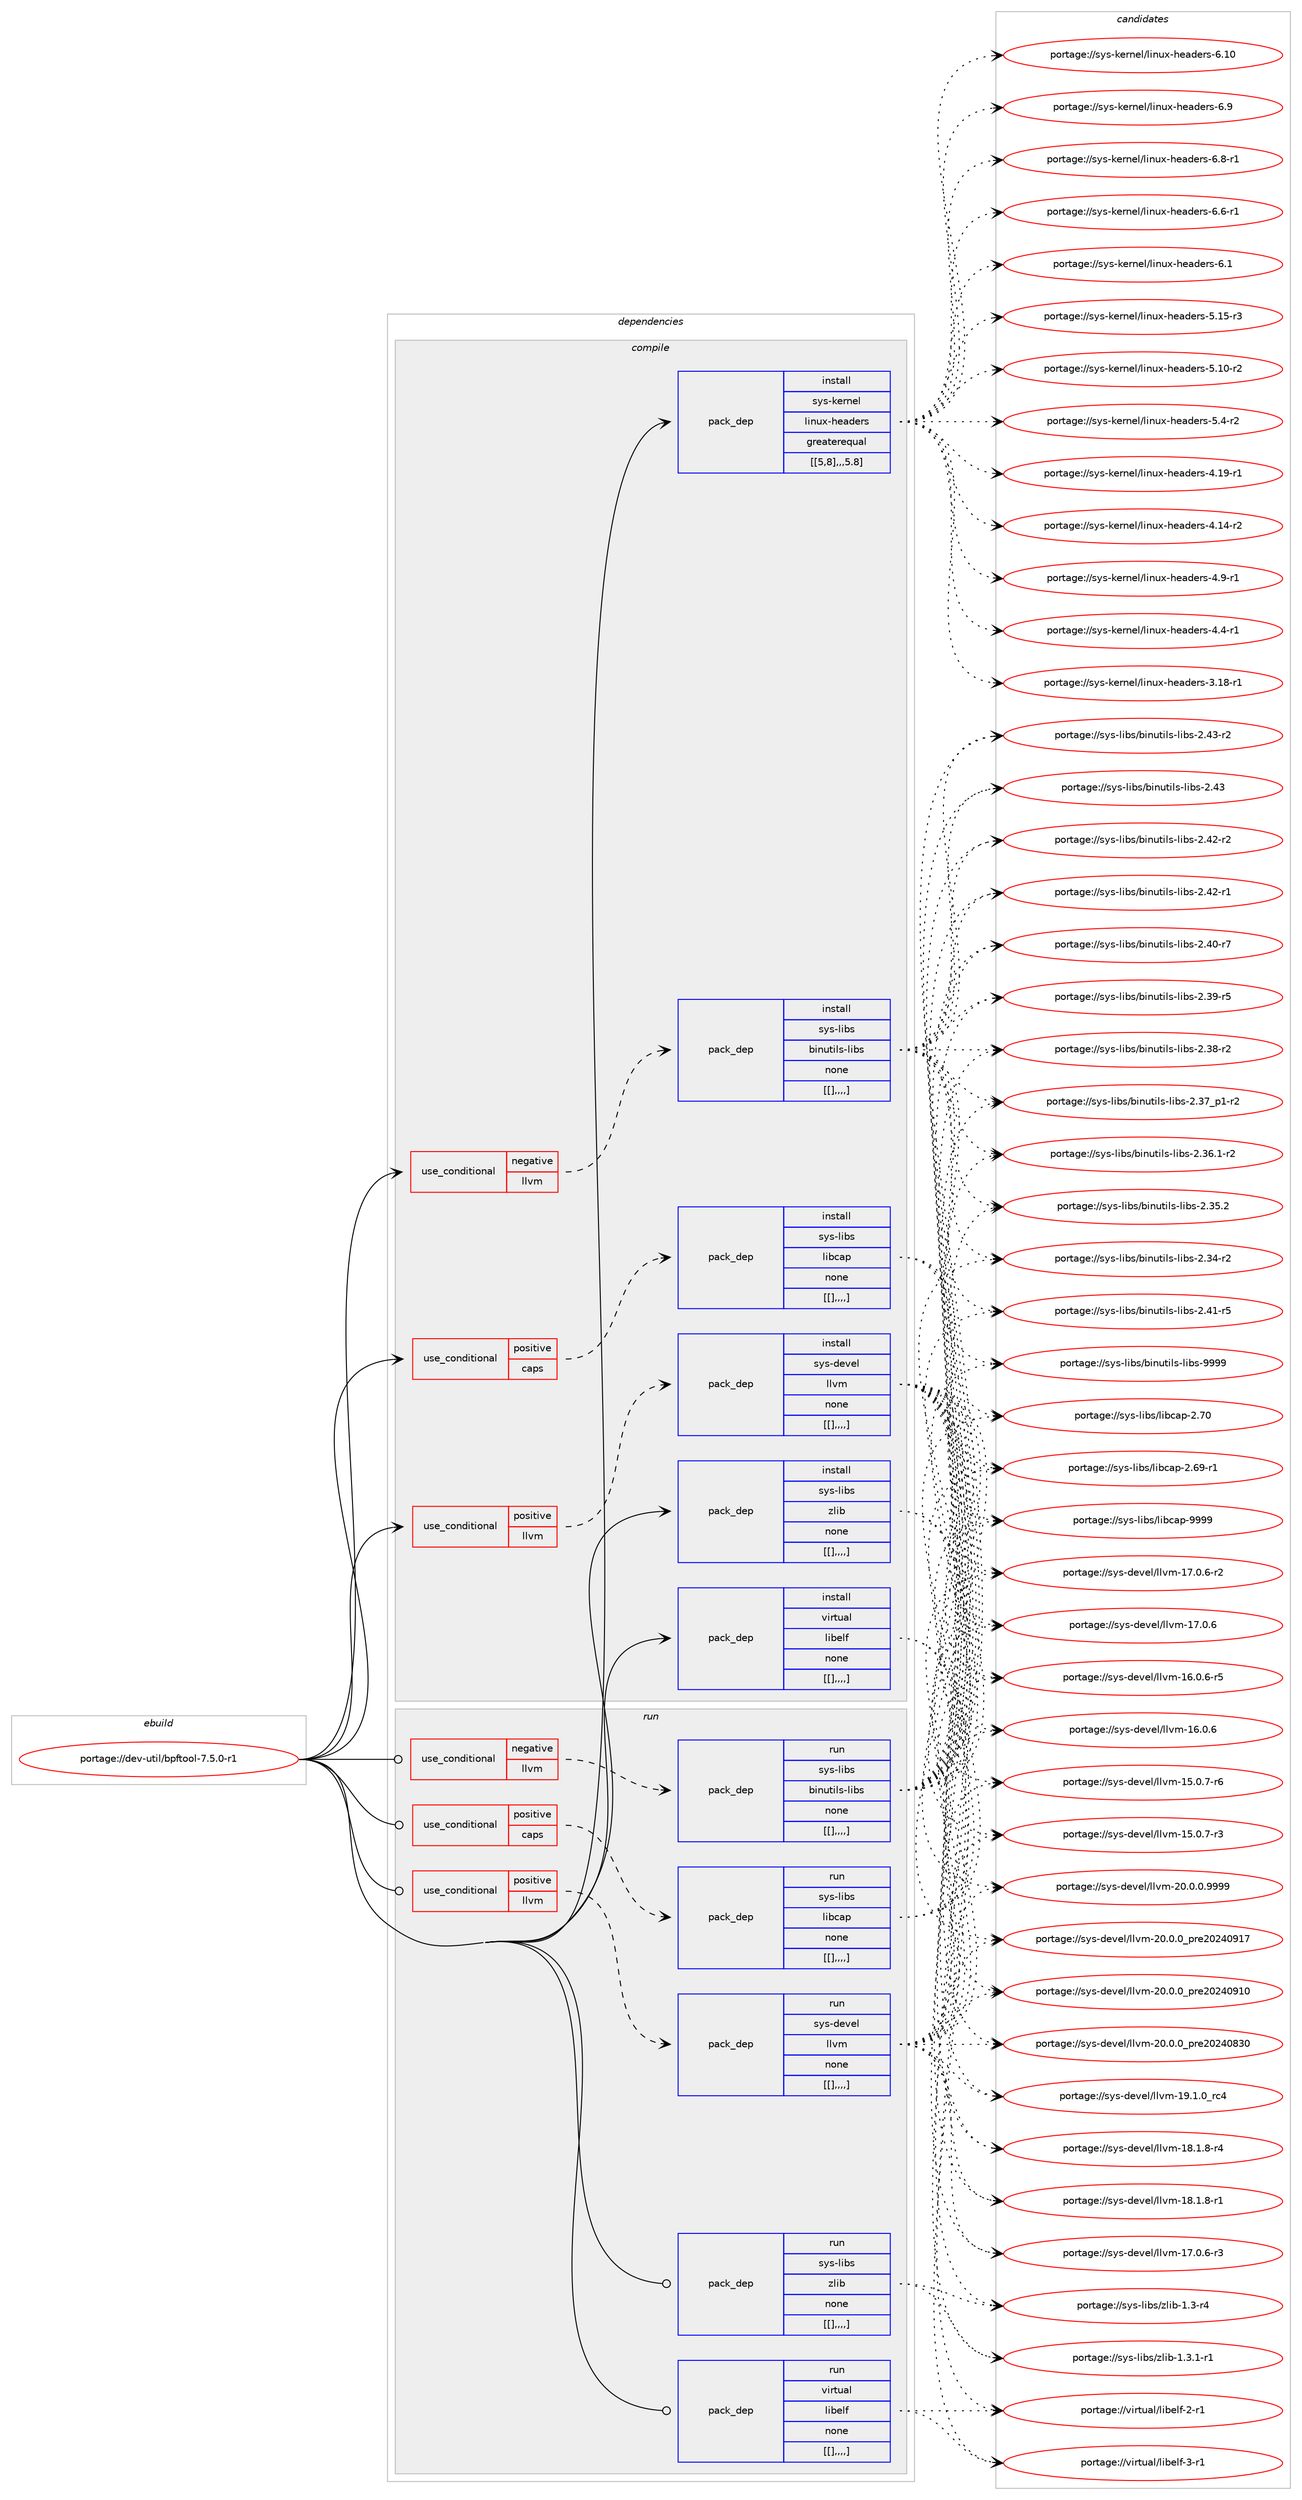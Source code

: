 digraph prolog {

# *************
# Graph options
# *************

newrank=true;
concentrate=true;
compound=true;
graph [rankdir=LR,fontname=Helvetica,fontsize=10,ranksep=1.5];#, ranksep=2.5, nodesep=0.2];
edge  [arrowhead=vee];
node  [fontname=Helvetica,fontsize=10];

# **********
# The ebuild
# **********

subgraph cluster_leftcol {
color=gray;
label=<<i>ebuild</i>>;
id [label="portage://dev-util/bpftool-7.5.0-r1", color=red, width=4, href="../dev-util/bpftool-7.5.0-r1.svg"];
}

# ****************
# The dependencies
# ****************

subgraph cluster_midcol {
color=gray;
label=<<i>dependencies</i>>;
subgraph cluster_compile {
fillcolor="#eeeeee";
style=filled;
label=<<i>compile</i>>;
subgraph cond61154 {
dependency214868 [label=<<TABLE BORDER="0" CELLBORDER="1" CELLSPACING="0" CELLPADDING="4"><TR><TD ROWSPAN="3" CELLPADDING="10">use_conditional</TD></TR><TR><TD>negative</TD></TR><TR><TD>llvm</TD></TR></TABLE>>, shape=none, color=red];
subgraph pack152321 {
dependency214869 [label=<<TABLE BORDER="0" CELLBORDER="1" CELLSPACING="0" CELLPADDING="4" WIDTH="220"><TR><TD ROWSPAN="6" CELLPADDING="30">pack_dep</TD></TR><TR><TD WIDTH="110">install</TD></TR><TR><TD>sys-libs</TD></TR><TR><TD>binutils-libs</TD></TR><TR><TD>none</TD></TR><TR><TD>[[],,,,]</TD></TR></TABLE>>, shape=none, color=blue];
}
dependency214868:e -> dependency214869:w [weight=20,style="dashed",arrowhead="vee"];
}
id:e -> dependency214868:w [weight=20,style="solid",arrowhead="vee"];
subgraph cond61155 {
dependency214870 [label=<<TABLE BORDER="0" CELLBORDER="1" CELLSPACING="0" CELLPADDING="4"><TR><TD ROWSPAN="3" CELLPADDING="10">use_conditional</TD></TR><TR><TD>positive</TD></TR><TR><TD>caps</TD></TR></TABLE>>, shape=none, color=red];
subgraph pack152322 {
dependency214871 [label=<<TABLE BORDER="0" CELLBORDER="1" CELLSPACING="0" CELLPADDING="4" WIDTH="220"><TR><TD ROWSPAN="6" CELLPADDING="30">pack_dep</TD></TR><TR><TD WIDTH="110">install</TD></TR><TR><TD>sys-libs</TD></TR><TR><TD>libcap</TD></TR><TR><TD>none</TD></TR><TR><TD>[[],,,,]</TD></TR></TABLE>>, shape=none, color=blue];
}
dependency214870:e -> dependency214871:w [weight=20,style="dashed",arrowhead="vee"];
}
id:e -> dependency214870:w [weight=20,style="solid",arrowhead="vee"];
subgraph cond61156 {
dependency214872 [label=<<TABLE BORDER="0" CELLBORDER="1" CELLSPACING="0" CELLPADDING="4"><TR><TD ROWSPAN="3" CELLPADDING="10">use_conditional</TD></TR><TR><TD>positive</TD></TR><TR><TD>llvm</TD></TR></TABLE>>, shape=none, color=red];
subgraph pack152323 {
dependency214873 [label=<<TABLE BORDER="0" CELLBORDER="1" CELLSPACING="0" CELLPADDING="4" WIDTH="220"><TR><TD ROWSPAN="6" CELLPADDING="30">pack_dep</TD></TR><TR><TD WIDTH="110">install</TD></TR><TR><TD>sys-devel</TD></TR><TR><TD>llvm</TD></TR><TR><TD>none</TD></TR><TR><TD>[[],,,,]</TD></TR></TABLE>>, shape=none, color=blue];
}
dependency214872:e -> dependency214873:w [weight=20,style="dashed",arrowhead="vee"];
}
id:e -> dependency214872:w [weight=20,style="solid",arrowhead="vee"];
subgraph pack152324 {
dependency214874 [label=<<TABLE BORDER="0" CELLBORDER="1" CELLSPACING="0" CELLPADDING="4" WIDTH="220"><TR><TD ROWSPAN="6" CELLPADDING="30">pack_dep</TD></TR><TR><TD WIDTH="110">install</TD></TR><TR><TD>sys-kernel</TD></TR><TR><TD>linux-headers</TD></TR><TR><TD>greaterequal</TD></TR><TR><TD>[[5,8],,,5.8]</TD></TR></TABLE>>, shape=none, color=blue];
}
id:e -> dependency214874:w [weight=20,style="solid",arrowhead="vee"];
subgraph pack152325 {
dependency214875 [label=<<TABLE BORDER="0" CELLBORDER="1" CELLSPACING="0" CELLPADDING="4" WIDTH="220"><TR><TD ROWSPAN="6" CELLPADDING="30">pack_dep</TD></TR><TR><TD WIDTH="110">install</TD></TR><TR><TD>sys-libs</TD></TR><TR><TD>zlib</TD></TR><TR><TD>none</TD></TR><TR><TD>[[],,,,]</TD></TR></TABLE>>, shape=none, color=blue];
}
id:e -> dependency214875:w [weight=20,style="solid",arrowhead="vee"];
subgraph pack152326 {
dependency214876 [label=<<TABLE BORDER="0" CELLBORDER="1" CELLSPACING="0" CELLPADDING="4" WIDTH="220"><TR><TD ROWSPAN="6" CELLPADDING="30">pack_dep</TD></TR><TR><TD WIDTH="110">install</TD></TR><TR><TD>virtual</TD></TR><TR><TD>libelf</TD></TR><TR><TD>none</TD></TR><TR><TD>[[],,,,]</TD></TR></TABLE>>, shape=none, color=blue];
}
id:e -> dependency214876:w [weight=20,style="solid",arrowhead="vee"];
}
subgraph cluster_compileandrun {
fillcolor="#eeeeee";
style=filled;
label=<<i>compile and run</i>>;
}
subgraph cluster_run {
fillcolor="#eeeeee";
style=filled;
label=<<i>run</i>>;
subgraph cond61157 {
dependency214877 [label=<<TABLE BORDER="0" CELLBORDER="1" CELLSPACING="0" CELLPADDING="4"><TR><TD ROWSPAN="3" CELLPADDING="10">use_conditional</TD></TR><TR><TD>negative</TD></TR><TR><TD>llvm</TD></TR></TABLE>>, shape=none, color=red];
subgraph pack152327 {
dependency214878 [label=<<TABLE BORDER="0" CELLBORDER="1" CELLSPACING="0" CELLPADDING="4" WIDTH="220"><TR><TD ROWSPAN="6" CELLPADDING="30">pack_dep</TD></TR><TR><TD WIDTH="110">run</TD></TR><TR><TD>sys-libs</TD></TR><TR><TD>binutils-libs</TD></TR><TR><TD>none</TD></TR><TR><TD>[[],,,,]</TD></TR></TABLE>>, shape=none, color=blue];
}
dependency214877:e -> dependency214878:w [weight=20,style="dashed",arrowhead="vee"];
}
id:e -> dependency214877:w [weight=20,style="solid",arrowhead="odot"];
subgraph cond61158 {
dependency214879 [label=<<TABLE BORDER="0" CELLBORDER="1" CELLSPACING="0" CELLPADDING="4"><TR><TD ROWSPAN="3" CELLPADDING="10">use_conditional</TD></TR><TR><TD>positive</TD></TR><TR><TD>caps</TD></TR></TABLE>>, shape=none, color=red];
subgraph pack152328 {
dependency214880 [label=<<TABLE BORDER="0" CELLBORDER="1" CELLSPACING="0" CELLPADDING="4" WIDTH="220"><TR><TD ROWSPAN="6" CELLPADDING="30">pack_dep</TD></TR><TR><TD WIDTH="110">run</TD></TR><TR><TD>sys-libs</TD></TR><TR><TD>libcap</TD></TR><TR><TD>none</TD></TR><TR><TD>[[],,,,]</TD></TR></TABLE>>, shape=none, color=blue];
}
dependency214879:e -> dependency214880:w [weight=20,style="dashed",arrowhead="vee"];
}
id:e -> dependency214879:w [weight=20,style="solid",arrowhead="odot"];
subgraph cond61159 {
dependency214881 [label=<<TABLE BORDER="0" CELLBORDER="1" CELLSPACING="0" CELLPADDING="4"><TR><TD ROWSPAN="3" CELLPADDING="10">use_conditional</TD></TR><TR><TD>positive</TD></TR><TR><TD>llvm</TD></TR></TABLE>>, shape=none, color=red];
subgraph pack152329 {
dependency214882 [label=<<TABLE BORDER="0" CELLBORDER="1" CELLSPACING="0" CELLPADDING="4" WIDTH="220"><TR><TD ROWSPAN="6" CELLPADDING="30">pack_dep</TD></TR><TR><TD WIDTH="110">run</TD></TR><TR><TD>sys-devel</TD></TR><TR><TD>llvm</TD></TR><TR><TD>none</TD></TR><TR><TD>[[],,,,]</TD></TR></TABLE>>, shape=none, color=blue];
}
dependency214881:e -> dependency214882:w [weight=20,style="dashed",arrowhead="vee"];
}
id:e -> dependency214881:w [weight=20,style="solid",arrowhead="odot"];
subgraph pack152330 {
dependency214883 [label=<<TABLE BORDER="0" CELLBORDER="1" CELLSPACING="0" CELLPADDING="4" WIDTH="220"><TR><TD ROWSPAN="6" CELLPADDING="30">pack_dep</TD></TR><TR><TD WIDTH="110">run</TD></TR><TR><TD>sys-libs</TD></TR><TR><TD>zlib</TD></TR><TR><TD>none</TD></TR><TR><TD>[[],,,,]</TD></TR></TABLE>>, shape=none, color=blue];
}
id:e -> dependency214883:w [weight=20,style="solid",arrowhead="odot"];
subgraph pack152331 {
dependency214884 [label=<<TABLE BORDER="0" CELLBORDER="1" CELLSPACING="0" CELLPADDING="4" WIDTH="220"><TR><TD ROWSPAN="6" CELLPADDING="30">pack_dep</TD></TR><TR><TD WIDTH="110">run</TD></TR><TR><TD>virtual</TD></TR><TR><TD>libelf</TD></TR><TR><TD>none</TD></TR><TR><TD>[[],,,,]</TD></TR></TABLE>>, shape=none, color=blue];
}
id:e -> dependency214884:w [weight=20,style="solid",arrowhead="odot"];
}
}

# **************
# The candidates
# **************

subgraph cluster_choices {
rank=same;
color=gray;
label=<<i>candidates</i>>;

subgraph choice152321 {
color=black;
nodesep=1;
choice1151211154510810598115479810511011711610510811545108105981154557575757 [label="portage://sys-libs/binutils-libs-9999", color=red, width=4,href="../sys-libs/binutils-libs-9999.svg"];
choice11512111545108105981154798105110117116105108115451081059811545504652514511450 [label="portage://sys-libs/binutils-libs-2.43-r2", color=red, width=4,href="../sys-libs/binutils-libs-2.43-r2.svg"];
choice1151211154510810598115479810511011711610510811545108105981154550465251 [label="portage://sys-libs/binutils-libs-2.43", color=red, width=4,href="../sys-libs/binutils-libs-2.43.svg"];
choice11512111545108105981154798105110117116105108115451081059811545504652504511450 [label="portage://sys-libs/binutils-libs-2.42-r2", color=red, width=4,href="../sys-libs/binutils-libs-2.42-r2.svg"];
choice11512111545108105981154798105110117116105108115451081059811545504652504511449 [label="portage://sys-libs/binutils-libs-2.42-r1", color=red, width=4,href="../sys-libs/binutils-libs-2.42-r1.svg"];
choice11512111545108105981154798105110117116105108115451081059811545504652494511453 [label="portage://sys-libs/binutils-libs-2.41-r5", color=red, width=4,href="../sys-libs/binutils-libs-2.41-r5.svg"];
choice11512111545108105981154798105110117116105108115451081059811545504652484511455 [label="portage://sys-libs/binutils-libs-2.40-r7", color=red, width=4,href="../sys-libs/binutils-libs-2.40-r7.svg"];
choice11512111545108105981154798105110117116105108115451081059811545504651574511453 [label="portage://sys-libs/binutils-libs-2.39-r5", color=red, width=4,href="../sys-libs/binutils-libs-2.39-r5.svg"];
choice11512111545108105981154798105110117116105108115451081059811545504651564511450 [label="portage://sys-libs/binutils-libs-2.38-r2", color=red, width=4,href="../sys-libs/binutils-libs-2.38-r2.svg"];
choice115121115451081059811547981051101171161051081154510810598115455046515595112494511450 [label="portage://sys-libs/binutils-libs-2.37_p1-r2", color=red, width=4,href="../sys-libs/binutils-libs-2.37_p1-r2.svg"];
choice115121115451081059811547981051101171161051081154510810598115455046515446494511450 [label="portage://sys-libs/binutils-libs-2.36.1-r2", color=red, width=4,href="../sys-libs/binutils-libs-2.36.1-r2.svg"];
choice11512111545108105981154798105110117116105108115451081059811545504651534650 [label="portage://sys-libs/binutils-libs-2.35.2", color=red, width=4,href="../sys-libs/binutils-libs-2.35.2.svg"];
choice11512111545108105981154798105110117116105108115451081059811545504651524511450 [label="portage://sys-libs/binutils-libs-2.34-r2", color=red, width=4,href="../sys-libs/binutils-libs-2.34-r2.svg"];
dependency214869:e -> choice1151211154510810598115479810511011711610510811545108105981154557575757:w [style=dotted,weight="100"];
dependency214869:e -> choice11512111545108105981154798105110117116105108115451081059811545504652514511450:w [style=dotted,weight="100"];
dependency214869:e -> choice1151211154510810598115479810511011711610510811545108105981154550465251:w [style=dotted,weight="100"];
dependency214869:e -> choice11512111545108105981154798105110117116105108115451081059811545504652504511450:w [style=dotted,weight="100"];
dependency214869:e -> choice11512111545108105981154798105110117116105108115451081059811545504652504511449:w [style=dotted,weight="100"];
dependency214869:e -> choice11512111545108105981154798105110117116105108115451081059811545504652494511453:w [style=dotted,weight="100"];
dependency214869:e -> choice11512111545108105981154798105110117116105108115451081059811545504652484511455:w [style=dotted,weight="100"];
dependency214869:e -> choice11512111545108105981154798105110117116105108115451081059811545504651574511453:w [style=dotted,weight="100"];
dependency214869:e -> choice11512111545108105981154798105110117116105108115451081059811545504651564511450:w [style=dotted,weight="100"];
dependency214869:e -> choice115121115451081059811547981051101171161051081154510810598115455046515595112494511450:w [style=dotted,weight="100"];
dependency214869:e -> choice115121115451081059811547981051101171161051081154510810598115455046515446494511450:w [style=dotted,weight="100"];
dependency214869:e -> choice11512111545108105981154798105110117116105108115451081059811545504651534650:w [style=dotted,weight="100"];
dependency214869:e -> choice11512111545108105981154798105110117116105108115451081059811545504651524511450:w [style=dotted,weight="100"];
}
subgraph choice152322 {
color=black;
nodesep=1;
choice1151211154510810598115471081059899971124557575757 [label="portage://sys-libs/libcap-9999", color=red, width=4,href="../sys-libs/libcap-9999.svg"];
choice1151211154510810598115471081059899971124550465548 [label="portage://sys-libs/libcap-2.70", color=red, width=4,href="../sys-libs/libcap-2.70.svg"];
choice11512111545108105981154710810598999711245504654574511449 [label="portage://sys-libs/libcap-2.69-r1", color=red, width=4,href="../sys-libs/libcap-2.69-r1.svg"];
dependency214871:e -> choice1151211154510810598115471081059899971124557575757:w [style=dotted,weight="100"];
dependency214871:e -> choice1151211154510810598115471081059899971124550465548:w [style=dotted,weight="100"];
dependency214871:e -> choice11512111545108105981154710810598999711245504654574511449:w [style=dotted,weight="100"];
}
subgraph choice152323 {
color=black;
nodesep=1;
choice1151211154510010111810110847108108118109455048464846484657575757 [label="portage://sys-devel/llvm-20.0.0.9999", color=red, width=4,href="../sys-devel/llvm-20.0.0.9999.svg"];
choice115121115451001011181011084710810811810945504846484648951121141015048505248574955 [label="portage://sys-devel/llvm-20.0.0_pre20240917", color=red, width=4,href="../sys-devel/llvm-20.0.0_pre20240917.svg"];
choice115121115451001011181011084710810811810945504846484648951121141015048505248574948 [label="portage://sys-devel/llvm-20.0.0_pre20240910", color=red, width=4,href="../sys-devel/llvm-20.0.0_pre20240910.svg"];
choice115121115451001011181011084710810811810945504846484648951121141015048505248565148 [label="portage://sys-devel/llvm-20.0.0_pre20240830", color=red, width=4,href="../sys-devel/llvm-20.0.0_pre20240830.svg"];
choice115121115451001011181011084710810811810945495746494648951149952 [label="portage://sys-devel/llvm-19.1.0_rc4", color=red, width=4,href="../sys-devel/llvm-19.1.0_rc4.svg"];
choice1151211154510010111810110847108108118109454956464946564511452 [label="portage://sys-devel/llvm-18.1.8-r4", color=red, width=4,href="../sys-devel/llvm-18.1.8-r4.svg"];
choice1151211154510010111810110847108108118109454956464946564511449 [label="portage://sys-devel/llvm-18.1.8-r1", color=red, width=4,href="../sys-devel/llvm-18.1.8-r1.svg"];
choice1151211154510010111810110847108108118109454955464846544511451 [label="portage://sys-devel/llvm-17.0.6-r3", color=red, width=4,href="../sys-devel/llvm-17.0.6-r3.svg"];
choice1151211154510010111810110847108108118109454955464846544511450 [label="portage://sys-devel/llvm-17.0.6-r2", color=red, width=4,href="../sys-devel/llvm-17.0.6-r2.svg"];
choice115121115451001011181011084710810811810945495546484654 [label="portage://sys-devel/llvm-17.0.6", color=red, width=4,href="../sys-devel/llvm-17.0.6.svg"];
choice1151211154510010111810110847108108118109454954464846544511453 [label="portage://sys-devel/llvm-16.0.6-r5", color=red, width=4,href="../sys-devel/llvm-16.0.6-r5.svg"];
choice115121115451001011181011084710810811810945495446484654 [label="portage://sys-devel/llvm-16.0.6", color=red, width=4,href="../sys-devel/llvm-16.0.6.svg"];
choice1151211154510010111810110847108108118109454953464846554511454 [label="portage://sys-devel/llvm-15.0.7-r6", color=red, width=4,href="../sys-devel/llvm-15.0.7-r6.svg"];
choice1151211154510010111810110847108108118109454953464846554511451 [label="portage://sys-devel/llvm-15.0.7-r3", color=red, width=4,href="../sys-devel/llvm-15.0.7-r3.svg"];
dependency214873:e -> choice1151211154510010111810110847108108118109455048464846484657575757:w [style=dotted,weight="100"];
dependency214873:e -> choice115121115451001011181011084710810811810945504846484648951121141015048505248574955:w [style=dotted,weight="100"];
dependency214873:e -> choice115121115451001011181011084710810811810945504846484648951121141015048505248574948:w [style=dotted,weight="100"];
dependency214873:e -> choice115121115451001011181011084710810811810945504846484648951121141015048505248565148:w [style=dotted,weight="100"];
dependency214873:e -> choice115121115451001011181011084710810811810945495746494648951149952:w [style=dotted,weight="100"];
dependency214873:e -> choice1151211154510010111810110847108108118109454956464946564511452:w [style=dotted,weight="100"];
dependency214873:e -> choice1151211154510010111810110847108108118109454956464946564511449:w [style=dotted,weight="100"];
dependency214873:e -> choice1151211154510010111810110847108108118109454955464846544511451:w [style=dotted,weight="100"];
dependency214873:e -> choice1151211154510010111810110847108108118109454955464846544511450:w [style=dotted,weight="100"];
dependency214873:e -> choice115121115451001011181011084710810811810945495546484654:w [style=dotted,weight="100"];
dependency214873:e -> choice1151211154510010111810110847108108118109454954464846544511453:w [style=dotted,weight="100"];
dependency214873:e -> choice115121115451001011181011084710810811810945495446484654:w [style=dotted,weight="100"];
dependency214873:e -> choice1151211154510010111810110847108108118109454953464846554511454:w [style=dotted,weight="100"];
dependency214873:e -> choice1151211154510010111810110847108108118109454953464846554511451:w [style=dotted,weight="100"];
}
subgraph choice152324 {
color=black;
nodesep=1;
choice115121115451071011141101011084710810511011712045104101971001011141154554464948 [label="portage://sys-kernel/linux-headers-6.10", color=red, width=4,href="../sys-kernel/linux-headers-6.10.svg"];
choice1151211154510710111411010110847108105110117120451041019710010111411545544657 [label="portage://sys-kernel/linux-headers-6.9", color=red, width=4,href="../sys-kernel/linux-headers-6.9.svg"];
choice11512111545107101114110101108471081051101171204510410197100101114115455446564511449 [label="portage://sys-kernel/linux-headers-6.8-r1", color=red, width=4,href="../sys-kernel/linux-headers-6.8-r1.svg"];
choice11512111545107101114110101108471081051101171204510410197100101114115455446544511449 [label="portage://sys-kernel/linux-headers-6.6-r1", color=red, width=4,href="../sys-kernel/linux-headers-6.6-r1.svg"];
choice1151211154510710111411010110847108105110117120451041019710010111411545544649 [label="portage://sys-kernel/linux-headers-6.1", color=red, width=4,href="../sys-kernel/linux-headers-6.1.svg"];
choice1151211154510710111411010110847108105110117120451041019710010111411545534649534511451 [label="portage://sys-kernel/linux-headers-5.15-r3", color=red, width=4,href="../sys-kernel/linux-headers-5.15-r3.svg"];
choice1151211154510710111411010110847108105110117120451041019710010111411545534649484511450 [label="portage://sys-kernel/linux-headers-5.10-r2", color=red, width=4,href="../sys-kernel/linux-headers-5.10-r2.svg"];
choice11512111545107101114110101108471081051101171204510410197100101114115455346524511450 [label="portage://sys-kernel/linux-headers-5.4-r2", color=red, width=4,href="../sys-kernel/linux-headers-5.4-r2.svg"];
choice1151211154510710111411010110847108105110117120451041019710010111411545524649574511449 [label="portage://sys-kernel/linux-headers-4.19-r1", color=red, width=4,href="../sys-kernel/linux-headers-4.19-r1.svg"];
choice1151211154510710111411010110847108105110117120451041019710010111411545524649524511450 [label="portage://sys-kernel/linux-headers-4.14-r2", color=red, width=4,href="../sys-kernel/linux-headers-4.14-r2.svg"];
choice11512111545107101114110101108471081051101171204510410197100101114115455246574511449 [label="portage://sys-kernel/linux-headers-4.9-r1", color=red, width=4,href="../sys-kernel/linux-headers-4.9-r1.svg"];
choice11512111545107101114110101108471081051101171204510410197100101114115455246524511449 [label="portage://sys-kernel/linux-headers-4.4-r1", color=red, width=4,href="../sys-kernel/linux-headers-4.4-r1.svg"];
choice1151211154510710111411010110847108105110117120451041019710010111411545514649564511449 [label="portage://sys-kernel/linux-headers-3.18-r1", color=red, width=4,href="../sys-kernel/linux-headers-3.18-r1.svg"];
dependency214874:e -> choice115121115451071011141101011084710810511011712045104101971001011141154554464948:w [style=dotted,weight="100"];
dependency214874:e -> choice1151211154510710111411010110847108105110117120451041019710010111411545544657:w [style=dotted,weight="100"];
dependency214874:e -> choice11512111545107101114110101108471081051101171204510410197100101114115455446564511449:w [style=dotted,weight="100"];
dependency214874:e -> choice11512111545107101114110101108471081051101171204510410197100101114115455446544511449:w [style=dotted,weight="100"];
dependency214874:e -> choice1151211154510710111411010110847108105110117120451041019710010111411545544649:w [style=dotted,weight="100"];
dependency214874:e -> choice1151211154510710111411010110847108105110117120451041019710010111411545534649534511451:w [style=dotted,weight="100"];
dependency214874:e -> choice1151211154510710111411010110847108105110117120451041019710010111411545534649484511450:w [style=dotted,weight="100"];
dependency214874:e -> choice11512111545107101114110101108471081051101171204510410197100101114115455346524511450:w [style=dotted,weight="100"];
dependency214874:e -> choice1151211154510710111411010110847108105110117120451041019710010111411545524649574511449:w [style=dotted,weight="100"];
dependency214874:e -> choice1151211154510710111411010110847108105110117120451041019710010111411545524649524511450:w [style=dotted,weight="100"];
dependency214874:e -> choice11512111545107101114110101108471081051101171204510410197100101114115455246574511449:w [style=dotted,weight="100"];
dependency214874:e -> choice11512111545107101114110101108471081051101171204510410197100101114115455246524511449:w [style=dotted,weight="100"];
dependency214874:e -> choice1151211154510710111411010110847108105110117120451041019710010111411545514649564511449:w [style=dotted,weight="100"];
}
subgraph choice152325 {
color=black;
nodesep=1;
choice115121115451081059811547122108105984549465146494511449 [label="portage://sys-libs/zlib-1.3.1-r1", color=red, width=4,href="../sys-libs/zlib-1.3.1-r1.svg"];
choice11512111545108105981154712210810598454946514511452 [label="portage://sys-libs/zlib-1.3-r4", color=red, width=4,href="../sys-libs/zlib-1.3-r4.svg"];
dependency214875:e -> choice115121115451081059811547122108105984549465146494511449:w [style=dotted,weight="100"];
dependency214875:e -> choice11512111545108105981154712210810598454946514511452:w [style=dotted,weight="100"];
}
subgraph choice152326 {
color=black;
nodesep=1;
choice11810511411611797108471081059810110810245514511449 [label="portage://virtual/libelf-3-r1", color=red, width=4,href="../virtual/libelf-3-r1.svg"];
choice11810511411611797108471081059810110810245504511449 [label="portage://virtual/libelf-2-r1", color=red, width=4,href="../virtual/libelf-2-r1.svg"];
dependency214876:e -> choice11810511411611797108471081059810110810245514511449:w [style=dotted,weight="100"];
dependency214876:e -> choice11810511411611797108471081059810110810245504511449:w [style=dotted,weight="100"];
}
subgraph choice152327 {
color=black;
nodesep=1;
choice1151211154510810598115479810511011711610510811545108105981154557575757 [label="portage://sys-libs/binutils-libs-9999", color=red, width=4,href="../sys-libs/binutils-libs-9999.svg"];
choice11512111545108105981154798105110117116105108115451081059811545504652514511450 [label="portage://sys-libs/binutils-libs-2.43-r2", color=red, width=4,href="../sys-libs/binutils-libs-2.43-r2.svg"];
choice1151211154510810598115479810511011711610510811545108105981154550465251 [label="portage://sys-libs/binutils-libs-2.43", color=red, width=4,href="../sys-libs/binutils-libs-2.43.svg"];
choice11512111545108105981154798105110117116105108115451081059811545504652504511450 [label="portage://sys-libs/binutils-libs-2.42-r2", color=red, width=4,href="../sys-libs/binutils-libs-2.42-r2.svg"];
choice11512111545108105981154798105110117116105108115451081059811545504652504511449 [label="portage://sys-libs/binutils-libs-2.42-r1", color=red, width=4,href="../sys-libs/binutils-libs-2.42-r1.svg"];
choice11512111545108105981154798105110117116105108115451081059811545504652494511453 [label="portage://sys-libs/binutils-libs-2.41-r5", color=red, width=4,href="../sys-libs/binutils-libs-2.41-r5.svg"];
choice11512111545108105981154798105110117116105108115451081059811545504652484511455 [label="portage://sys-libs/binutils-libs-2.40-r7", color=red, width=4,href="../sys-libs/binutils-libs-2.40-r7.svg"];
choice11512111545108105981154798105110117116105108115451081059811545504651574511453 [label="portage://sys-libs/binutils-libs-2.39-r5", color=red, width=4,href="../sys-libs/binutils-libs-2.39-r5.svg"];
choice11512111545108105981154798105110117116105108115451081059811545504651564511450 [label="portage://sys-libs/binutils-libs-2.38-r2", color=red, width=4,href="../sys-libs/binutils-libs-2.38-r2.svg"];
choice115121115451081059811547981051101171161051081154510810598115455046515595112494511450 [label="portage://sys-libs/binutils-libs-2.37_p1-r2", color=red, width=4,href="../sys-libs/binutils-libs-2.37_p1-r2.svg"];
choice115121115451081059811547981051101171161051081154510810598115455046515446494511450 [label="portage://sys-libs/binutils-libs-2.36.1-r2", color=red, width=4,href="../sys-libs/binutils-libs-2.36.1-r2.svg"];
choice11512111545108105981154798105110117116105108115451081059811545504651534650 [label="portage://sys-libs/binutils-libs-2.35.2", color=red, width=4,href="../sys-libs/binutils-libs-2.35.2.svg"];
choice11512111545108105981154798105110117116105108115451081059811545504651524511450 [label="portage://sys-libs/binutils-libs-2.34-r2", color=red, width=4,href="../sys-libs/binutils-libs-2.34-r2.svg"];
dependency214878:e -> choice1151211154510810598115479810511011711610510811545108105981154557575757:w [style=dotted,weight="100"];
dependency214878:e -> choice11512111545108105981154798105110117116105108115451081059811545504652514511450:w [style=dotted,weight="100"];
dependency214878:e -> choice1151211154510810598115479810511011711610510811545108105981154550465251:w [style=dotted,weight="100"];
dependency214878:e -> choice11512111545108105981154798105110117116105108115451081059811545504652504511450:w [style=dotted,weight="100"];
dependency214878:e -> choice11512111545108105981154798105110117116105108115451081059811545504652504511449:w [style=dotted,weight="100"];
dependency214878:e -> choice11512111545108105981154798105110117116105108115451081059811545504652494511453:w [style=dotted,weight="100"];
dependency214878:e -> choice11512111545108105981154798105110117116105108115451081059811545504652484511455:w [style=dotted,weight="100"];
dependency214878:e -> choice11512111545108105981154798105110117116105108115451081059811545504651574511453:w [style=dotted,weight="100"];
dependency214878:e -> choice11512111545108105981154798105110117116105108115451081059811545504651564511450:w [style=dotted,weight="100"];
dependency214878:e -> choice115121115451081059811547981051101171161051081154510810598115455046515595112494511450:w [style=dotted,weight="100"];
dependency214878:e -> choice115121115451081059811547981051101171161051081154510810598115455046515446494511450:w [style=dotted,weight="100"];
dependency214878:e -> choice11512111545108105981154798105110117116105108115451081059811545504651534650:w [style=dotted,weight="100"];
dependency214878:e -> choice11512111545108105981154798105110117116105108115451081059811545504651524511450:w [style=dotted,weight="100"];
}
subgraph choice152328 {
color=black;
nodesep=1;
choice1151211154510810598115471081059899971124557575757 [label="portage://sys-libs/libcap-9999", color=red, width=4,href="../sys-libs/libcap-9999.svg"];
choice1151211154510810598115471081059899971124550465548 [label="portage://sys-libs/libcap-2.70", color=red, width=4,href="../sys-libs/libcap-2.70.svg"];
choice11512111545108105981154710810598999711245504654574511449 [label="portage://sys-libs/libcap-2.69-r1", color=red, width=4,href="../sys-libs/libcap-2.69-r1.svg"];
dependency214880:e -> choice1151211154510810598115471081059899971124557575757:w [style=dotted,weight="100"];
dependency214880:e -> choice1151211154510810598115471081059899971124550465548:w [style=dotted,weight="100"];
dependency214880:e -> choice11512111545108105981154710810598999711245504654574511449:w [style=dotted,weight="100"];
}
subgraph choice152329 {
color=black;
nodesep=1;
choice1151211154510010111810110847108108118109455048464846484657575757 [label="portage://sys-devel/llvm-20.0.0.9999", color=red, width=4,href="../sys-devel/llvm-20.0.0.9999.svg"];
choice115121115451001011181011084710810811810945504846484648951121141015048505248574955 [label="portage://sys-devel/llvm-20.0.0_pre20240917", color=red, width=4,href="../sys-devel/llvm-20.0.0_pre20240917.svg"];
choice115121115451001011181011084710810811810945504846484648951121141015048505248574948 [label="portage://sys-devel/llvm-20.0.0_pre20240910", color=red, width=4,href="../sys-devel/llvm-20.0.0_pre20240910.svg"];
choice115121115451001011181011084710810811810945504846484648951121141015048505248565148 [label="portage://sys-devel/llvm-20.0.0_pre20240830", color=red, width=4,href="../sys-devel/llvm-20.0.0_pre20240830.svg"];
choice115121115451001011181011084710810811810945495746494648951149952 [label="portage://sys-devel/llvm-19.1.0_rc4", color=red, width=4,href="../sys-devel/llvm-19.1.0_rc4.svg"];
choice1151211154510010111810110847108108118109454956464946564511452 [label="portage://sys-devel/llvm-18.1.8-r4", color=red, width=4,href="../sys-devel/llvm-18.1.8-r4.svg"];
choice1151211154510010111810110847108108118109454956464946564511449 [label="portage://sys-devel/llvm-18.1.8-r1", color=red, width=4,href="../sys-devel/llvm-18.1.8-r1.svg"];
choice1151211154510010111810110847108108118109454955464846544511451 [label="portage://sys-devel/llvm-17.0.6-r3", color=red, width=4,href="../sys-devel/llvm-17.0.6-r3.svg"];
choice1151211154510010111810110847108108118109454955464846544511450 [label="portage://sys-devel/llvm-17.0.6-r2", color=red, width=4,href="../sys-devel/llvm-17.0.6-r2.svg"];
choice115121115451001011181011084710810811810945495546484654 [label="portage://sys-devel/llvm-17.0.6", color=red, width=4,href="../sys-devel/llvm-17.0.6.svg"];
choice1151211154510010111810110847108108118109454954464846544511453 [label="portage://sys-devel/llvm-16.0.6-r5", color=red, width=4,href="../sys-devel/llvm-16.0.6-r5.svg"];
choice115121115451001011181011084710810811810945495446484654 [label="portage://sys-devel/llvm-16.0.6", color=red, width=4,href="../sys-devel/llvm-16.0.6.svg"];
choice1151211154510010111810110847108108118109454953464846554511454 [label="portage://sys-devel/llvm-15.0.7-r6", color=red, width=4,href="../sys-devel/llvm-15.0.7-r6.svg"];
choice1151211154510010111810110847108108118109454953464846554511451 [label="portage://sys-devel/llvm-15.0.7-r3", color=red, width=4,href="../sys-devel/llvm-15.0.7-r3.svg"];
dependency214882:e -> choice1151211154510010111810110847108108118109455048464846484657575757:w [style=dotted,weight="100"];
dependency214882:e -> choice115121115451001011181011084710810811810945504846484648951121141015048505248574955:w [style=dotted,weight="100"];
dependency214882:e -> choice115121115451001011181011084710810811810945504846484648951121141015048505248574948:w [style=dotted,weight="100"];
dependency214882:e -> choice115121115451001011181011084710810811810945504846484648951121141015048505248565148:w [style=dotted,weight="100"];
dependency214882:e -> choice115121115451001011181011084710810811810945495746494648951149952:w [style=dotted,weight="100"];
dependency214882:e -> choice1151211154510010111810110847108108118109454956464946564511452:w [style=dotted,weight="100"];
dependency214882:e -> choice1151211154510010111810110847108108118109454956464946564511449:w [style=dotted,weight="100"];
dependency214882:e -> choice1151211154510010111810110847108108118109454955464846544511451:w [style=dotted,weight="100"];
dependency214882:e -> choice1151211154510010111810110847108108118109454955464846544511450:w [style=dotted,weight="100"];
dependency214882:e -> choice115121115451001011181011084710810811810945495546484654:w [style=dotted,weight="100"];
dependency214882:e -> choice1151211154510010111810110847108108118109454954464846544511453:w [style=dotted,weight="100"];
dependency214882:e -> choice115121115451001011181011084710810811810945495446484654:w [style=dotted,weight="100"];
dependency214882:e -> choice1151211154510010111810110847108108118109454953464846554511454:w [style=dotted,weight="100"];
dependency214882:e -> choice1151211154510010111810110847108108118109454953464846554511451:w [style=dotted,weight="100"];
}
subgraph choice152330 {
color=black;
nodesep=1;
choice115121115451081059811547122108105984549465146494511449 [label="portage://sys-libs/zlib-1.3.1-r1", color=red, width=4,href="../sys-libs/zlib-1.3.1-r1.svg"];
choice11512111545108105981154712210810598454946514511452 [label="portage://sys-libs/zlib-1.3-r4", color=red, width=4,href="../sys-libs/zlib-1.3-r4.svg"];
dependency214883:e -> choice115121115451081059811547122108105984549465146494511449:w [style=dotted,weight="100"];
dependency214883:e -> choice11512111545108105981154712210810598454946514511452:w [style=dotted,weight="100"];
}
subgraph choice152331 {
color=black;
nodesep=1;
choice11810511411611797108471081059810110810245514511449 [label="portage://virtual/libelf-3-r1", color=red, width=4,href="../virtual/libelf-3-r1.svg"];
choice11810511411611797108471081059810110810245504511449 [label="portage://virtual/libelf-2-r1", color=red, width=4,href="../virtual/libelf-2-r1.svg"];
dependency214884:e -> choice11810511411611797108471081059810110810245514511449:w [style=dotted,weight="100"];
dependency214884:e -> choice11810511411611797108471081059810110810245504511449:w [style=dotted,weight="100"];
}
}

}
